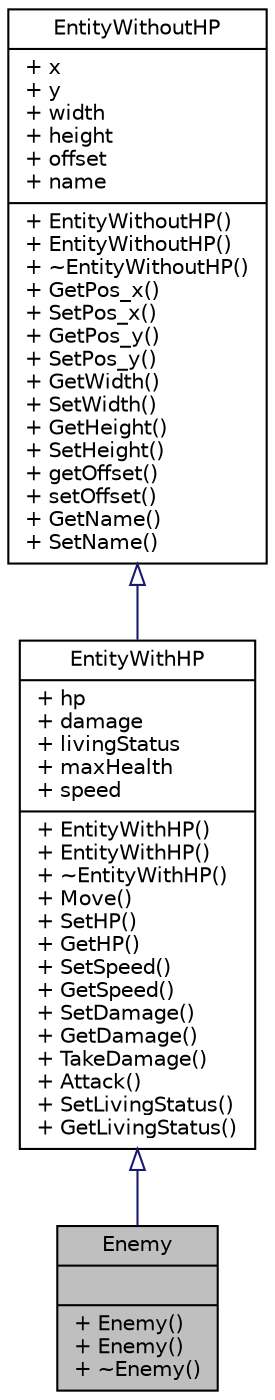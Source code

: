 digraph "Enemy"
{
 // LATEX_PDF_SIZE
  bgcolor="transparent";
  edge [fontname="Helvetica",fontsize="10",labelfontname="Helvetica",labelfontsize="10"];
  node [fontname="Helvetica",fontsize="10",shape=record];
  Node1 [label="{Enemy\n||+ Enemy()\l+ Enemy()\l+ ~Enemy()\l}",height=0.2,width=0.4,color="black", fillcolor="grey75", style="filled", fontcolor="black",tooltip=" "];
  Node2 -> Node1 [dir="back",color="midnightblue",fontsize="10",style="solid",arrowtail="onormal",fontname="Helvetica"];
  Node2 [label="{EntityWithHP\n|+ hp\l+ damage\l+ livingStatus\l+ maxHealth\l+ speed\l|+ EntityWithHP()\l+ EntityWithHP()\l+ ~EntityWithHP()\l+ Move()\l+ SetHP()\l+ GetHP()\l+ SetSpeed()\l+ GetSpeed()\l+ SetDamage()\l+ GetDamage()\l+ TakeDamage()\l+ Attack()\l+ SetLivingStatus()\l+ GetLivingStatus()\l}",height=0.2,width=0.4,color="black",URL="$classEntityWithHP.html",tooltip=" "];
  Node3 -> Node2 [dir="back",color="midnightblue",fontsize="10",style="solid",arrowtail="onormal",fontname="Helvetica"];
  Node3 [label="{EntityWithoutHP\n|+ x\l+ y\l+ width\l+ height\l+ offset\l+ name\l|+ EntityWithoutHP()\l+ EntityWithoutHP()\l+ ~EntityWithoutHP()\l+ GetPos_x()\l+ SetPos_x()\l+ GetPos_y()\l+ SetPos_y()\l+ GetWidth()\l+ SetWidth()\l+ GetHeight()\l+ SetHeight()\l+ getOffset()\l+ setOffset()\l+ GetName()\l+ SetName()\l}",height=0.2,width=0.4,color="black",URL="$classEntityWithoutHP.html",tooltip=" "];
}

